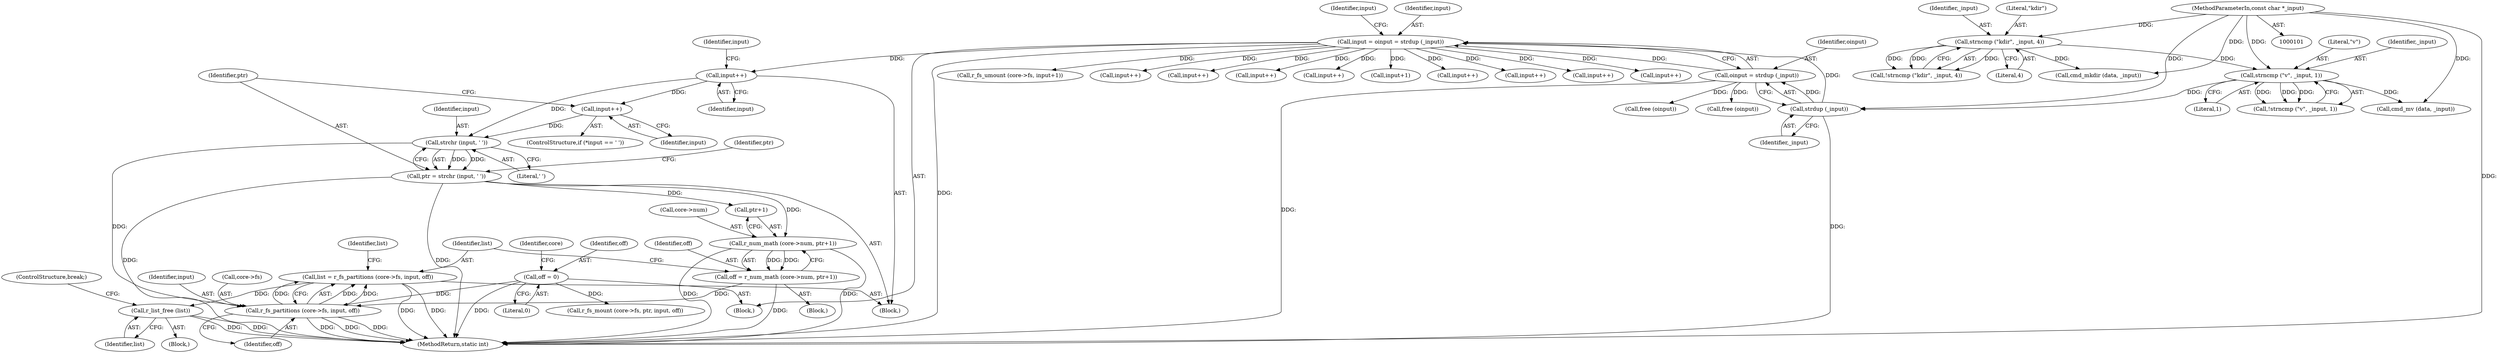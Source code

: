 digraph "0_radare2_65000a7fd9eea62359e6d6714f17b94a99a82edd@API" {
"1000400" [label="(Call,r_list_free (list))"];
"1000370" [label="(Call,list = r_fs_partitions (core->fs, input, off))"];
"1000372" [label="(Call,r_fs_partitions (core->fs, input, off))"];
"1000351" [label="(Call,strchr (input, ' '))"];
"1000347" [label="(Call,input++)"];
"1000340" [label="(Call,input++)"];
"1000147" [label="(Call,input = oinput = strdup (_input))"];
"1000149" [label="(Call,oinput = strdup (_input))"];
"1000151" [label="(Call,strdup (_input))"];
"1000138" [label="(Call,strncmp (\"v\", _input, 1))"];
"1000127" [label="(Call,strncmp (\"kdir\", _input, 4))"];
"1000103" [label="(MethodParameterIn,const char *_input)"];
"1000106" [label="(Call,off = 0)"];
"1000361" [label="(Call,off = r_num_math (core->num, ptr+1))"];
"1000363" [label="(Call,r_num_math (core->num, ptr+1))"];
"1000349" [label="(Call,ptr = strchr (input, ' '))"];
"1000361" [label="(Call,off = r_num_math (core->num, ptr+1))"];
"1000108" [label="(Literal,0)"];
"1000249" [label="(Call,r_fs_umount (core->fs, input+1))"];
"1000130" [label="(Literal,4)"];
"1000580" [label="(Call,input++)"];
"1000401" [label="(Identifier,list)"];
"1000539" [label="(Call,input++)"];
"1000138" [label="(Call,strncmp (\"v\", _input, 1))"];
"1000355" [label="(Identifier,ptr)"];
"1000454" [label="(Call,input++)"];
"1000106" [label="(Call,off = 0)"];
"1000672" [label="(MethodReturn,static int)"];
"1000405" [label="(ControlStructure,break;)"];
"1000340" [label="(Call,input++)"];
"1000151" [label="(Call,strdup (_input))"];
"1000303" [label="(Call,input++)"];
"1000347" [label="(Call,input++)"];
"1000371" [label="(Identifier,list)"];
"1000356" [label="(Block,)"];
"1000144" [label="(Call,cmd_mv (data, _input))"];
"1000127" [label="(Call,strncmp (\"kdir\", _input, 4))"];
"1000380" [label="(Block,)"];
"1000205" [label="(Call,r_fs_mount (core->fs, ptr, input, off))"];
"1000253" [label="(Call,input+1)"];
"1000133" [label="(Call,cmd_mkdir (data, _input))"];
"1000141" [label="(Literal,1)"];
"1000363" [label="(Call,r_num_math (core->num, ptr+1))"];
"1000362" [label="(Identifier,off)"];
"1000379" [label="(Identifier,list)"];
"1000668" [label="(Call,free (oinput))"];
"1000407" [label="(Call,input++)"];
"1000528" [label="(Call,input++)"];
"1000639" [label="(Call,input++)"];
"1000376" [label="(Identifier,input)"];
"1000129" [label="(Identifier,_input)"];
"1000342" [label="(ControlStructure,if (*input == ' '))"];
"1000147" [label="(Call,input = oinput = strdup (_input))"];
"1000156" [label="(Block,)"];
"1000137" [label="(Call,!strncmp (\"v\", _input, 1))"];
"1000150" [label="(Identifier,oinput)"];
"1000152" [label="(Identifier,_input)"];
"1000635" [label="(Call,free (oinput))"];
"1000370" [label="(Call,list = r_fs_partitions (core->fs, input, off))"];
"1000345" [label="(Identifier,input)"];
"1000367" [label="(Call,ptr+1)"];
"1000349" [label="(Call,ptr = strchr (input, ' '))"];
"1000128" [label="(Literal,\"kdir\")"];
"1000377" [label="(Identifier,off)"];
"1000400" [label="(Call,r_list_free (list))"];
"1000149" [label="(Call,oinput = strdup (_input))"];
"1000352" [label="(Identifier,input)"];
"1000350" [label="(Identifier,ptr)"];
"1000353" [label="(Literal,' ')"];
"1000348" [label="(Identifier,input)"];
"1000158" [label="(Call,input++)"];
"1000372" [label="(Call,r_fs_partitions (core->fs, input, off))"];
"1000107" [label="(Identifier,off)"];
"1000364" [label="(Call,core->num)"];
"1000341" [label="(Identifier,input)"];
"1000351" [label="(Call,strchr (input, ' '))"];
"1000148" [label="(Identifier,input)"];
"1000155" [label="(Identifier,input)"];
"1000139" [label="(Literal,\"v\")"];
"1000103" [label="(MethodParameterIn,const char *_input)"];
"1000121" [label="(Identifier,core)"];
"1000373" [label="(Call,core->fs)"];
"1000104" [label="(Block,)"];
"1000126" [label="(Call,!strncmp (\"kdir\", _input, 4))"];
"1000140" [label="(Identifier,_input)"];
"1000400" -> "1000380"  [label="AST: "];
"1000400" -> "1000401"  [label="CFG: "];
"1000401" -> "1000400"  [label="AST: "];
"1000405" -> "1000400"  [label="CFG: "];
"1000400" -> "1000672"  [label="DDG: "];
"1000400" -> "1000672"  [label="DDG: "];
"1000370" -> "1000400"  [label="DDG: "];
"1000370" -> "1000156"  [label="AST: "];
"1000370" -> "1000372"  [label="CFG: "];
"1000371" -> "1000370"  [label="AST: "];
"1000372" -> "1000370"  [label="AST: "];
"1000379" -> "1000370"  [label="CFG: "];
"1000370" -> "1000672"  [label="DDG: "];
"1000370" -> "1000672"  [label="DDG: "];
"1000372" -> "1000370"  [label="DDG: "];
"1000372" -> "1000370"  [label="DDG: "];
"1000372" -> "1000370"  [label="DDG: "];
"1000372" -> "1000377"  [label="CFG: "];
"1000373" -> "1000372"  [label="AST: "];
"1000376" -> "1000372"  [label="AST: "];
"1000377" -> "1000372"  [label="AST: "];
"1000372" -> "1000672"  [label="DDG: "];
"1000372" -> "1000672"  [label="DDG: "];
"1000372" -> "1000672"  [label="DDG: "];
"1000351" -> "1000372"  [label="DDG: "];
"1000106" -> "1000372"  [label="DDG: "];
"1000361" -> "1000372"  [label="DDG: "];
"1000351" -> "1000349"  [label="AST: "];
"1000351" -> "1000353"  [label="CFG: "];
"1000352" -> "1000351"  [label="AST: "];
"1000353" -> "1000351"  [label="AST: "];
"1000349" -> "1000351"  [label="CFG: "];
"1000351" -> "1000349"  [label="DDG: "];
"1000351" -> "1000349"  [label="DDG: "];
"1000347" -> "1000351"  [label="DDG: "];
"1000340" -> "1000351"  [label="DDG: "];
"1000347" -> "1000342"  [label="AST: "];
"1000347" -> "1000348"  [label="CFG: "];
"1000348" -> "1000347"  [label="AST: "];
"1000350" -> "1000347"  [label="CFG: "];
"1000340" -> "1000347"  [label="DDG: "];
"1000340" -> "1000156"  [label="AST: "];
"1000340" -> "1000341"  [label="CFG: "];
"1000341" -> "1000340"  [label="AST: "];
"1000345" -> "1000340"  [label="CFG: "];
"1000147" -> "1000340"  [label="DDG: "];
"1000147" -> "1000104"  [label="AST: "];
"1000147" -> "1000149"  [label="CFG: "];
"1000148" -> "1000147"  [label="AST: "];
"1000149" -> "1000147"  [label="AST: "];
"1000155" -> "1000147"  [label="CFG: "];
"1000147" -> "1000672"  [label="DDG: "];
"1000149" -> "1000147"  [label="DDG: "];
"1000151" -> "1000147"  [label="DDG: "];
"1000147" -> "1000158"  [label="DDG: "];
"1000147" -> "1000249"  [label="DDG: "];
"1000147" -> "1000253"  [label="DDG: "];
"1000147" -> "1000303"  [label="DDG: "];
"1000147" -> "1000407"  [label="DDG: "];
"1000147" -> "1000454"  [label="DDG: "];
"1000147" -> "1000528"  [label="DDG: "];
"1000147" -> "1000539"  [label="DDG: "];
"1000147" -> "1000580"  [label="DDG: "];
"1000147" -> "1000639"  [label="DDG: "];
"1000149" -> "1000151"  [label="CFG: "];
"1000150" -> "1000149"  [label="AST: "];
"1000151" -> "1000149"  [label="AST: "];
"1000149" -> "1000672"  [label="DDG: "];
"1000151" -> "1000149"  [label="DDG: "];
"1000149" -> "1000635"  [label="DDG: "];
"1000149" -> "1000668"  [label="DDG: "];
"1000151" -> "1000152"  [label="CFG: "];
"1000152" -> "1000151"  [label="AST: "];
"1000151" -> "1000672"  [label="DDG: "];
"1000138" -> "1000151"  [label="DDG: "];
"1000103" -> "1000151"  [label="DDG: "];
"1000138" -> "1000137"  [label="AST: "];
"1000138" -> "1000141"  [label="CFG: "];
"1000139" -> "1000138"  [label="AST: "];
"1000140" -> "1000138"  [label="AST: "];
"1000141" -> "1000138"  [label="AST: "];
"1000137" -> "1000138"  [label="CFG: "];
"1000138" -> "1000137"  [label="DDG: "];
"1000138" -> "1000137"  [label="DDG: "];
"1000138" -> "1000137"  [label="DDG: "];
"1000127" -> "1000138"  [label="DDG: "];
"1000103" -> "1000138"  [label="DDG: "];
"1000138" -> "1000144"  [label="DDG: "];
"1000127" -> "1000126"  [label="AST: "];
"1000127" -> "1000130"  [label="CFG: "];
"1000128" -> "1000127"  [label="AST: "];
"1000129" -> "1000127"  [label="AST: "];
"1000130" -> "1000127"  [label="AST: "];
"1000126" -> "1000127"  [label="CFG: "];
"1000127" -> "1000126"  [label="DDG: "];
"1000127" -> "1000126"  [label="DDG: "];
"1000127" -> "1000126"  [label="DDG: "];
"1000103" -> "1000127"  [label="DDG: "];
"1000127" -> "1000133"  [label="DDG: "];
"1000103" -> "1000101"  [label="AST: "];
"1000103" -> "1000672"  [label="DDG: "];
"1000103" -> "1000133"  [label="DDG: "];
"1000103" -> "1000144"  [label="DDG: "];
"1000106" -> "1000104"  [label="AST: "];
"1000106" -> "1000108"  [label="CFG: "];
"1000107" -> "1000106"  [label="AST: "];
"1000108" -> "1000106"  [label="AST: "];
"1000121" -> "1000106"  [label="CFG: "];
"1000106" -> "1000672"  [label="DDG: "];
"1000106" -> "1000205"  [label="DDG: "];
"1000361" -> "1000356"  [label="AST: "];
"1000361" -> "1000363"  [label="CFG: "];
"1000362" -> "1000361"  [label="AST: "];
"1000363" -> "1000361"  [label="AST: "];
"1000371" -> "1000361"  [label="CFG: "];
"1000361" -> "1000672"  [label="DDG: "];
"1000363" -> "1000361"  [label="DDG: "];
"1000363" -> "1000361"  [label="DDG: "];
"1000363" -> "1000367"  [label="CFG: "];
"1000364" -> "1000363"  [label="AST: "];
"1000367" -> "1000363"  [label="AST: "];
"1000363" -> "1000672"  [label="DDG: "];
"1000363" -> "1000672"  [label="DDG: "];
"1000349" -> "1000363"  [label="DDG: "];
"1000349" -> "1000156"  [label="AST: "];
"1000350" -> "1000349"  [label="AST: "];
"1000355" -> "1000349"  [label="CFG: "];
"1000349" -> "1000672"  [label="DDG: "];
"1000349" -> "1000672"  [label="DDG: "];
"1000349" -> "1000367"  [label="DDG: "];
}
